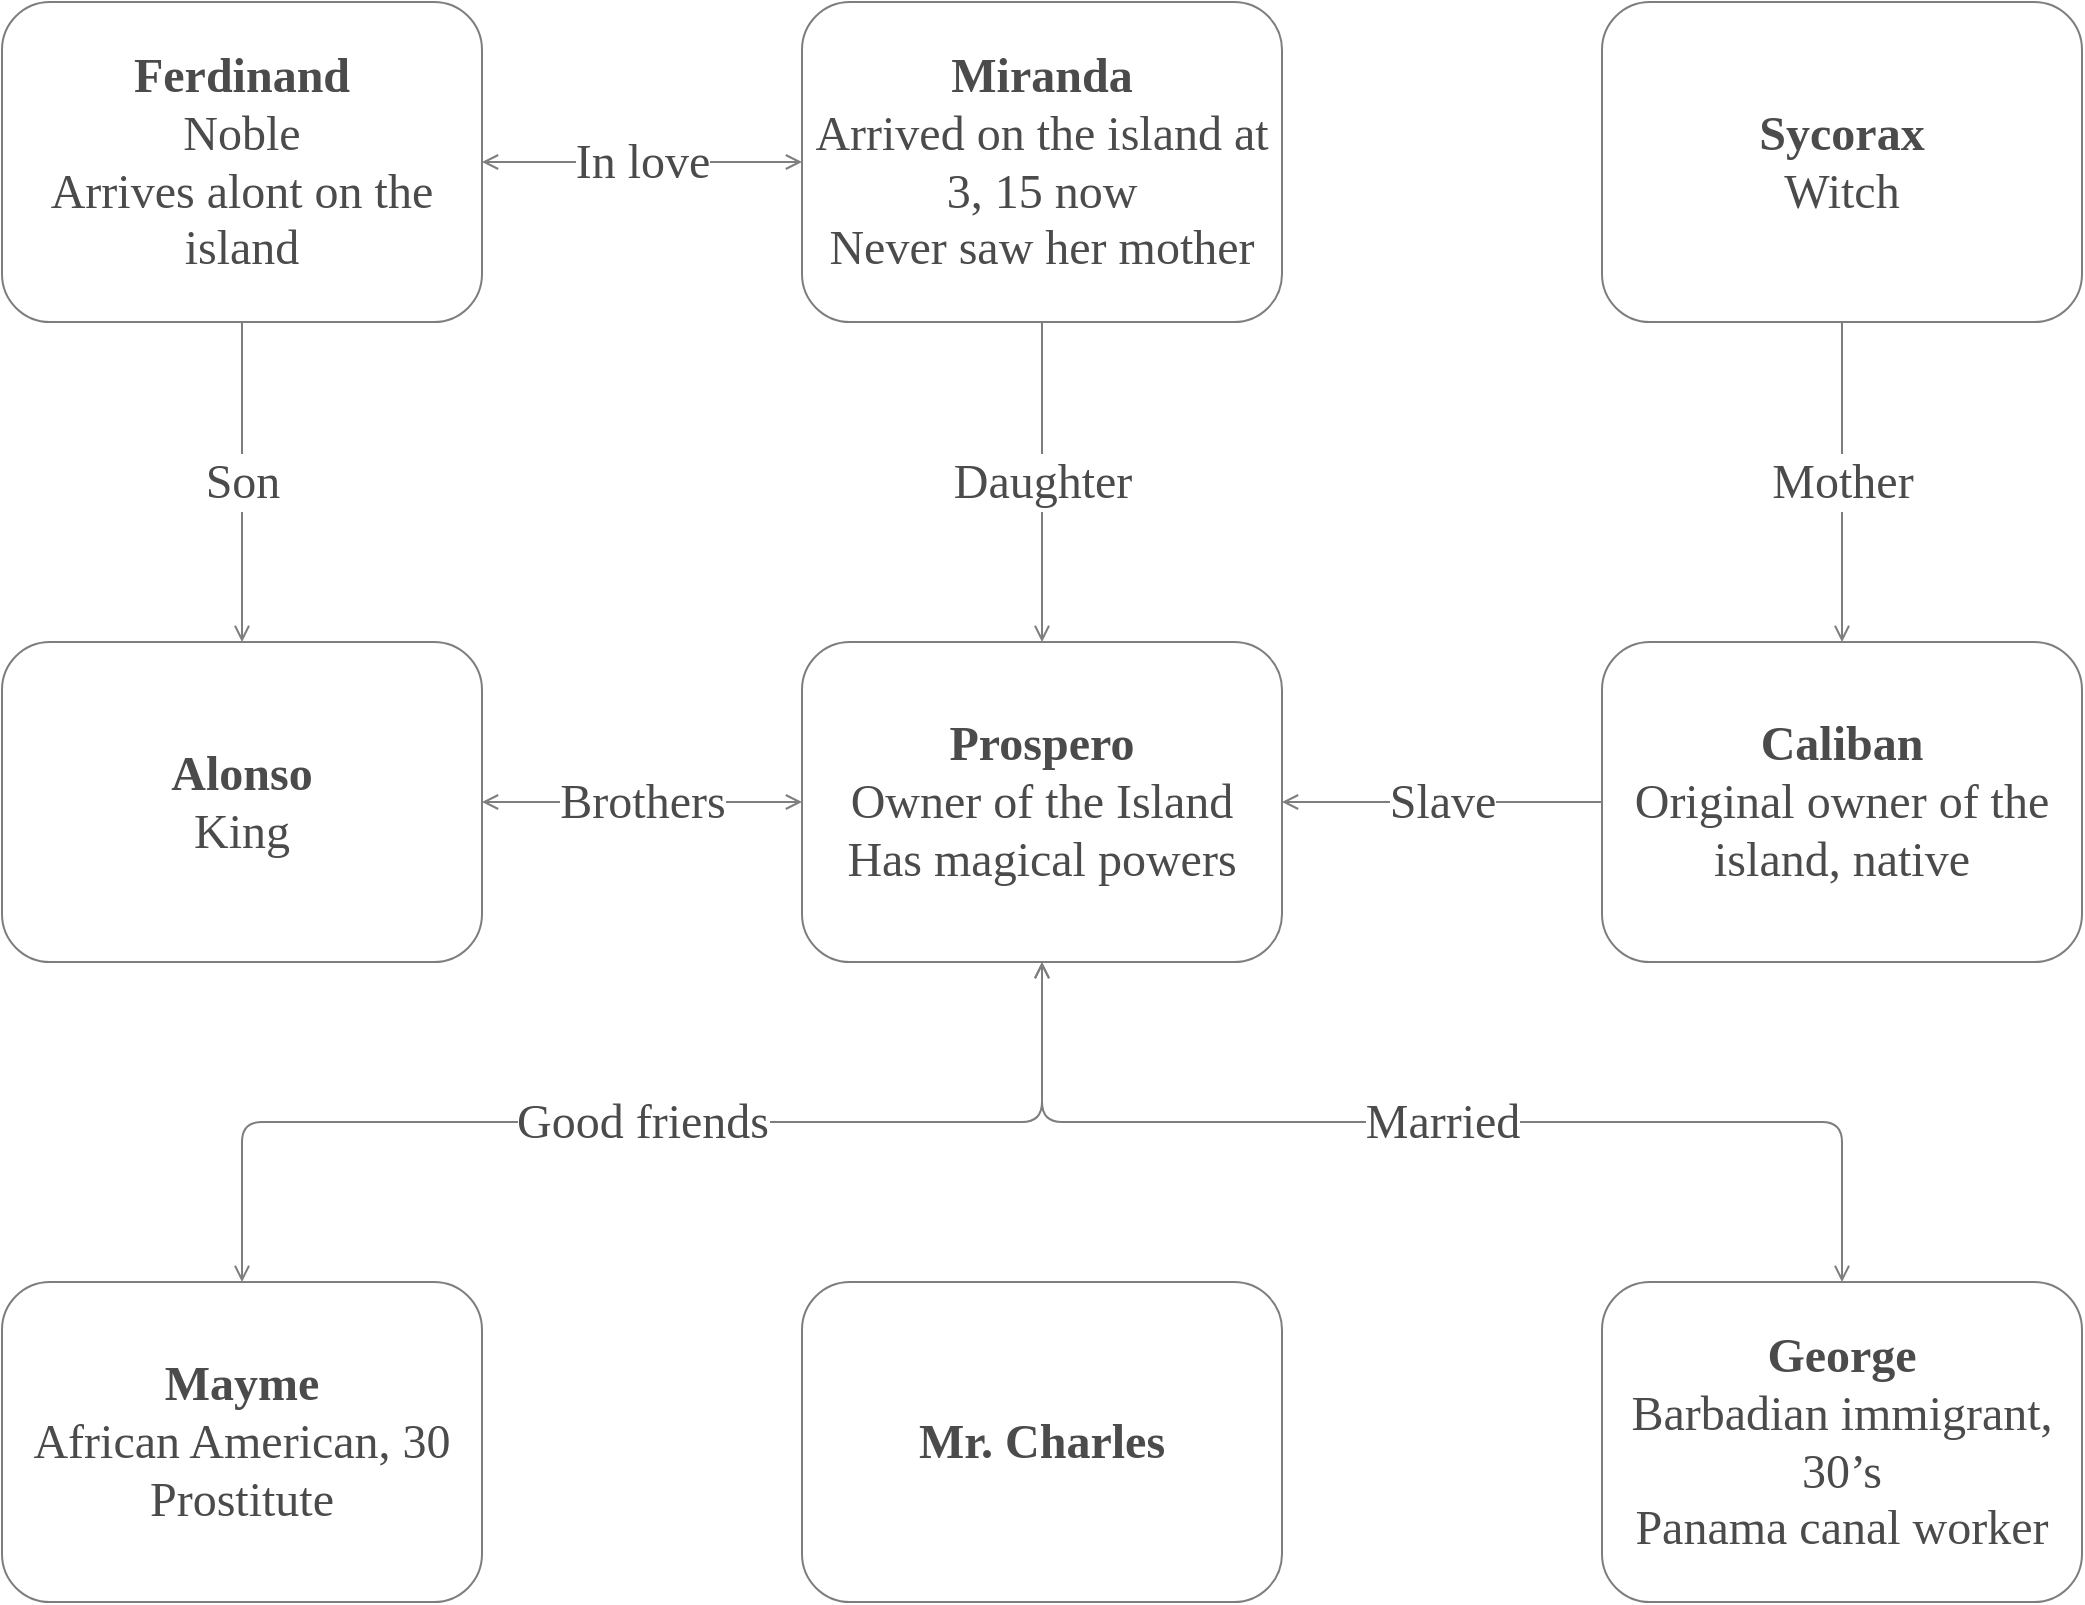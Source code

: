 <mxfile version="15.4.0" type="device"><diagram id="asrPZMm98rYkqawTgu1p" name="Page-1"><mxGraphModel dx="1422" dy="862" grid="1" gridSize="10" guides="1" tooltips="1" connect="1" arrows="1" fold="1" page="1" pageScale="1" pageWidth="1080" pageHeight="840" background="none" math="0" shadow="0"><root><mxCell id="0"/><mxCell id="1" parent="0"/><mxCell id="ZRe5EipwopZjVvHXA0qT-22" value="Married" style="endArrow=open;startArrow=open;html=1;shadow=0;strokeColor=#7E7E7E;strokeWidth=1;fontFamily=CMU Sans Serif;fontSource=https%3A%2F%2Ffontlibrary.org%2Fassets%2Ffonts%2Fcmu-sans-serif%2F0da0d92e6bacf5e091c1ae85c4da581d%2F1b24573c1e6cf956df63c20903efe11d%2FCMUSansSerifMedium.ttf;fontSize=24;fontColor=#4b4b4b;entryX=0.5;entryY=1;entryDx=0;entryDy=0;exitX=0.5;exitY=0;exitDx=0;exitDy=0;startFill=0;endFill=0;edgeStyle=orthogonalEdgeStyle;spacingLeft=0;spacingBottom=0;spacingRight=0;verticalAlign=middle;" parent="1" source="ZRe5EipwopZjVvHXA0qT-9" target="ZRe5EipwopZjVvHXA0qT-1" edge="1"><mxGeometry width="50" height="50" relative="1" as="geometry"><mxPoint x="270" y="230" as="sourcePoint"/><mxPoint x="320" y="180" as="targetPoint"/></mxGeometry></mxCell><mxCell id="ZRe5EipwopZjVvHXA0qT-12" value="&lt;b style=&quot;font-size: 24px;&quot;&gt;Mayme&lt;/b&gt;&lt;br style=&quot;font-size: 24px;&quot;&gt;African American, 30&lt;br style=&quot;font-size: 24px;&quot;&gt;Prostitute" style="whiteSpace=wrap;html=1;fontFamily=CMU Sans Serif;fontSource=https%3A%2F%2Ffontlibrary.org%2Fassets%2Ffonts%2Fcmu-sans-serif%2F0da0d92e6bacf5e091c1ae85c4da581d%2F1b24573c1e6cf956df63c20903efe11d%2FCMUSansSerifMedium.ttf;fontColor=#4b4b4b;strokeColor=#7e7e7e;rounded=1;verticalAlign=middle;fontSize=24;" parent="1" vertex="1"><mxGeometry x="20" y="660" width="240" height="160" as="geometry"/></mxCell><mxCell id="ZRe5EipwopZjVvHXA0qT-31" value="&lt;font data-font-src=&quot;https://fontlibrary.org/assets/fonts/cmu-sans-serif/0da0d92e6bacf5e091c1ae85c4da581d/1b24573c1e6cf956df63c20903efe11d/CMUSansSerifMedium.ttf&quot; style=&quot;font-size: 24px;&quot;&gt;&lt;b style=&quot;font-size: 24px;&quot;&gt;Mr. Charles&lt;/b&gt;&lt;br style=&quot;font-size: 24px;&quot;&gt;&lt;/font&gt;" style="whiteSpace=wrap;html=1;fontFamily=CMU Sans Serif;fontSource=https%3A%2F%2Ffontlibrary.org%2Fassets%2Ffonts%2Fcmu-sans-serif%2F0da0d92e6bacf5e091c1ae85c4da581d%2F1b24573c1e6cf956df63c20903efe11d%2FCMUSansSerifMedium.ttf;strokeColor=#7e7e7e;fontColor=#4b4b4b;fontSize=24;rounded=1;verticalAlign=middle;" parent="1" vertex="1"><mxGeometry x="420" y="660" width="240" height="160" as="geometry"/></mxCell><mxCell id="ZRe5EipwopZjVvHXA0qT-17" value="&lt;font style=&quot;font-size: 24px;&quot;&gt;Good friends&lt;/font&gt;" style="edgeStyle=orthogonalEdgeStyle;orthogonalLoop=1;jettySize=auto;html=1;shadow=0;startArrow=open;startFill=0;endArrow=open;endFill=0;fontFamily=CMU Sans Serif;fontSource=https%3A%2F%2Ffontlibrary.org%2Fassets%2Ffonts%2Fcmu-sans-serif%2F0da0d92e6bacf5e091c1ae85c4da581d%2F1b24573c1e6cf956df63c20903efe11d%2FCMUSansSerifMedium.ttf;fontColor=#4b4b4b;fontSize=24;strokeColor=#7E7E7E;entryX=0.5;entryY=1;entryDx=0;entryDy=0;exitX=0.5;exitY=0;exitDx=0;exitDy=0;verticalAlign=middle;" parent="1" source="ZRe5EipwopZjVvHXA0qT-12" target="ZRe5EipwopZjVvHXA0qT-1" edge="1"><mxGeometry relative="1" as="geometry"><mxPoint x="150" y="380" as="sourcePoint"/><mxPoint x="260" y="280" as="targetPoint"/></mxGeometry></mxCell><mxCell id="ZRe5EipwopZjVvHXA0qT-9" value="&lt;b style=&quot;font-size: 24px;&quot;&gt;George&lt;/b&gt;&lt;br style=&quot;font-size: 24px;&quot;&gt;Barbadian immigrant, 30’s&lt;br style=&quot;font-size: 24px;&quot;&gt;Panama canal worker" style="whiteSpace=wrap;html=1;fontFamily=CMU Sans Serif;fontSource=https%3A%2F%2Ffontlibrary.org%2Fassets%2Ffonts%2Fcmu-sans-serif%2F0da0d92e6bacf5e091c1ae85c4da581d%2F1b24573c1e6cf956df63c20903efe11d%2FCMUSansSerifMedium.ttf;fontColor=#4b4b4b;strokeColor=#7e7e7e;rounded=1;verticalAlign=middle;fontSize=24;" parent="1" vertex="1"><mxGeometry x="820" y="660" width="240" height="160" as="geometry"/></mxCell><mxCell id="ZRe5EipwopZjVvHXA0qT-1" value="&lt;font data-font-src=&quot;https://fontlibrary.org/assets/fonts/cmu-sans-serif/0da0d92e6bacf5e091c1ae85c4da581d/1b24573c1e6cf956df63c20903efe11d/CMUSansSerifMedium.ttf&quot; style=&quot;font-size: 24px&quot;&gt;&lt;b style=&quot;font-size: 24px&quot;&gt;Prospero&lt;/b&gt;&lt;br style=&quot;font-size: 24px&quot;&gt;Owner of the Island&lt;br&gt;Has magical powers&lt;br style=&quot;font-size: 24px&quot;&gt;&lt;/font&gt;" style="whiteSpace=wrap;html=1;fontFamily=CMU Sans Serif;fontSource=https%3A%2F%2Ffontlibrary.org%2Fassets%2Ffonts%2Fcmu-sans-serif%2F0da0d92e6bacf5e091c1ae85c4da581d%2F1b24573c1e6cf956df63c20903efe11d%2FCMUSansSerifMedium.ttf;strokeColor=#7e7e7e;fontColor=#4b4b4b;fontSize=24;rounded=1;verticalAlign=middle;" parent="1" vertex="1"><mxGeometry x="420" y="340" width="240" height="160" as="geometry"/></mxCell><mxCell id="ZRe5EipwopZjVvHXA0qT-7" value="&lt;b style=&quot;font-size: 24px&quot;&gt;Miranda&lt;/b&gt;&lt;br&gt;Arrived on the island at 3, 15 now&lt;br&gt;Never saw her mother" style="whiteSpace=wrap;html=1;fontFamily=CMU Sans Serif;fontSource=https%3A%2F%2Ffontlibrary.org%2Fassets%2Ffonts%2Fcmu-sans-serif%2F0da0d92e6bacf5e091c1ae85c4da581d%2F1b24573c1e6cf956df63c20903efe11d%2FCMUSansSerifMedium.ttf;fontColor=#4b4b4b;strokeColor=#7e7e7e;rounded=1;verticalAlign=middle;fontSize=24;" parent="1" vertex="1"><mxGeometry x="420" y="20" width="240" height="160" as="geometry"/></mxCell><mxCell id="ZRe5EipwopZjVvHXA0qT-8" value="&lt;span style=&quot;color: rgb(75 , 75 , 75) ; font-family: &amp;#34;cmu sans serif&amp;#34; ; font-size: 24px ; font-style: normal ; font-weight: 400 ; letter-spacing: normal ; text-align: center ; text-indent: 0px ; text-transform: none ; word-spacing: 0px ; background-color: rgb(255 , 255 , 255) ; display: inline ; float: none&quot;&gt;Daughter&lt;/span&gt;" style="edgeStyle=orthogonalEdgeStyle;orthogonalLoop=1;jettySize=auto;html=1;shadow=0;startArrow=open;startFill=0;endArrow=none;endFill=0;fontFamily=CMU Sans Serif;fontSource=https%3A%2F%2Ffontlibrary.org%2Fassets%2Ffonts%2Fcmu-sans-serif%2F0da0d92e6bacf5e091c1ae85c4da581d%2F1b24573c1e6cf956df63c20903efe11d%2FCMUSansSerifMedium.ttf;fontColor=#4b4b4b;fontSize=24;strokeColor=#7E7E7E;verticalAlign=middle;" parent="1" source="ZRe5EipwopZjVvHXA0qT-1" target="ZRe5EipwopZjVvHXA0qT-7" edge="1"><mxGeometry x="20" y="20" as="geometry"/></mxCell><mxCell id="ZRe5EipwopZjVvHXA0qT-23" value="&lt;b style=&quot;font-size: 24px&quot;&gt;Caliban&lt;/b&gt;&lt;br style=&quot;font-size: 24px&quot;&gt;Original owner of the island, native" style="whiteSpace=wrap;html=1;fontFamily=CMU Sans Serif;fontSource=https%3A%2F%2Ffontlibrary.org%2Fassets%2Ffonts%2Fcmu-sans-serif%2F0da0d92e6bacf5e091c1ae85c4da581d%2F1b24573c1e6cf956df63c20903efe11d%2FCMUSansSerifMedium.ttf;fontColor=#4b4b4b;strokeColor=#7e7e7e;rounded=1;verticalAlign=middle;fontSize=24;" parent="1" vertex="1"><mxGeometry x="820" y="340" width="240" height="160" as="geometry"/></mxCell><mxCell id="ZRe5EipwopZjVvHXA0qT-24" value="Slave" style="edgeStyle=orthogonalEdgeStyle;jumpSize=1;orthogonalLoop=1;jettySize=auto;html=1;shadow=0;startArrow=open;startFill=0;endArrow=none;endFill=0;strokeColor=#7E7E7E;strokeWidth=1;fontFamily=CMU Sans Serif;fontSource=https%3A%2F%2Ffontlibrary.org%2Fassets%2Ffonts%2Fcmu-sans-serif%2F0da0d92e6bacf5e091c1ae85c4da581d%2F1b24573c1e6cf956df63c20903efe11d%2FCMUSansSerifMedium.ttf;fontSize=24;fontColor=#4b4b4b;verticalAlign=middle;" parent="1" source="ZRe5EipwopZjVvHXA0qT-1" target="ZRe5EipwopZjVvHXA0qT-23" edge="1"><mxGeometry x="20" y="60" as="geometry"/></mxCell><mxCell id="ZRe5EipwopZjVvHXA0qT-25" value="&lt;b&gt;Sycorax&lt;/b&gt;&lt;br style=&quot;font-size: 24px&quot;&gt;Witch" style="whiteSpace=wrap;html=1;fontFamily=CMU Sans Serif;fontSource=https%3A%2F%2Ffontlibrary.org%2Fassets%2Ffonts%2Fcmu-sans-serif%2F0da0d92e6bacf5e091c1ae85c4da581d%2F1b24573c1e6cf956df63c20903efe11d%2FCMUSansSerifMedium.ttf;fontColor=#4b4b4b;strokeColor=#7e7e7e;rounded=1;verticalAlign=middle;fontSize=24;" parent="1" vertex="1"><mxGeometry x="820" y="20" width="240" height="160" as="geometry"/></mxCell><mxCell id="ZRe5EipwopZjVvHXA0qT-26" value="Mother" style="edgeStyle=orthogonalEdgeStyle;jumpSize=1;orthogonalLoop=1;jettySize=auto;html=1;shadow=0;startArrow=open;startFill=0;endArrow=none;endFill=0;strokeColor=#7E7E7E;strokeWidth=1;fontFamily=CMU Sans Serif;fontSource=https%3A%2F%2Ffontlibrary.org%2Fassets%2Ffonts%2Fcmu-sans-serif%2F0da0d92e6bacf5e091c1ae85c4da581d%2F1b24573c1e6cf956df63c20903efe11d%2FCMUSansSerifMedium.ttf;fontSize=24;fontColor=#4b4b4b;verticalAlign=middle;entryX=0.5;entryY=1;entryDx=0;entryDy=0;exitX=0.5;exitY=0;exitDx=0;exitDy=0;" parent="1" source="ZRe5EipwopZjVvHXA0qT-23" target="ZRe5EipwopZjVvHXA0qT-25" edge="1"><mxGeometry x="20" y="20" as="geometry"/></mxCell><mxCell id="ZRe5EipwopZjVvHXA0qT-27" value="&lt;b style=&quot;font-size: 24px&quot;&gt;Alonso&lt;/b&gt;&lt;br style=&quot;font-size: 24px&quot;&gt;King" style="whiteSpace=wrap;html=1;fontFamily=CMU Sans Serif;fontSource=https%3A%2F%2Ffontlibrary.org%2Fassets%2Ffonts%2Fcmu-sans-serif%2F0da0d92e6bacf5e091c1ae85c4da581d%2F1b24573c1e6cf956df63c20903efe11d%2FCMUSansSerifMedium.ttf;fontColor=#4b4b4b;strokeColor=#7e7e7e;rounded=1;verticalAlign=middle;fontSize=24;" parent="1" vertex="1"><mxGeometry x="20" y="340" width="240" height="160" as="geometry"/></mxCell><mxCell id="ZRe5EipwopZjVvHXA0qT-28" value="Brothers" style="edgeStyle=orthogonalEdgeStyle;jumpSize=1;orthogonalLoop=1;jettySize=auto;html=1;shadow=0;startArrow=open;startFill=0;endArrow=open;endFill=0;strokeColor=#7E7E7E;strokeWidth=1;fontFamily=CMU Sans Serif;fontSource=https%3A%2F%2Ffontlibrary.org%2Fassets%2Ffonts%2Fcmu-sans-serif%2F0da0d92e6bacf5e091c1ae85c4da581d%2F1b24573c1e6cf956df63c20903efe11d%2FCMUSansSerifMedium.ttf;fontSize=24;fontColor=#4b4b4b;verticalAlign=middle;" parent="1" source="ZRe5EipwopZjVvHXA0qT-27" target="ZRe5EipwopZjVvHXA0qT-1" edge="1"><mxGeometry x="20" y="60" as="geometry"/></mxCell><mxCell id="ZRe5EipwopZjVvHXA0qT-29" value="&lt;span style=&quot;font-size: 24px&quot;&gt;&lt;b&gt;Ferdinand&lt;/b&gt;&lt;br&gt;Noble&lt;br&gt;Arrives alont on the island&lt;br&gt;&lt;/span&gt;" style="whiteSpace=wrap;html=1;fontFamily=CMU Sans Serif;fontSource=https%3A%2F%2Ffontlibrary.org%2Fassets%2Ffonts%2Fcmu-sans-serif%2F0da0d92e6bacf5e091c1ae85c4da581d%2F1b24573c1e6cf956df63c20903efe11d%2FCMUSansSerifMedium.ttf;fontColor=#4b4b4b;strokeColor=#7e7e7e;rounded=1;verticalAlign=middle;fontSize=24;" parent="1" vertex="1"><mxGeometry x="20" y="20" width="240" height="160" as="geometry"/></mxCell><mxCell id="ZRe5EipwopZjVvHXA0qT-30" value="Son" style="edgeStyle=orthogonalEdgeStyle;jumpSize=1;orthogonalLoop=1;jettySize=auto;html=1;shadow=0;startArrow=open;startFill=0;endArrow=none;endFill=0;strokeColor=#7E7E7E;strokeWidth=1;fontFamily=CMU Sans Serif;fontSource=https%3A%2F%2Ffontlibrary.org%2Fassets%2Ffonts%2Fcmu-sans-serif%2F0da0d92e6bacf5e091c1ae85c4da581d%2F1b24573c1e6cf956df63c20903efe11d%2FCMUSansSerifMedium.ttf;fontSize=24;fontColor=#4b4b4b;verticalAlign=middle;" parent="1" source="ZRe5EipwopZjVvHXA0qT-27" target="ZRe5EipwopZjVvHXA0qT-29" edge="1"><mxGeometry x="20" y="20" as="geometry"/></mxCell><mxCell id="lvu-gqE3-65HDV3zig5D-1" value="In love" style="edgeStyle=orthogonalEdgeStyle;jumpSize=1;orthogonalLoop=1;jettySize=auto;html=1;shadow=0;startArrow=open;startFill=0;endArrow=open;endFill=0;strokeColor=#7E7E7E;strokeWidth=1;fontFamily=CMU Sans Serif;fontSource=https%3A%2F%2Ffontlibrary.org%2Fassets%2Ffonts%2Fcmu-sans-serif%2F0da0d92e6bacf5e091c1ae85c4da581d%2F1b24573c1e6cf956df63c20903efe11d%2FCMUSansSerifMedium.ttf;fontSize=24;fontColor=#4b4b4b;verticalAlign=middle;entryX=0;entryY=0.5;entryDx=0;entryDy=0;exitX=1;exitY=0.5;exitDx=0;exitDy=0;" edge="1" parent="1" source="ZRe5EipwopZjVvHXA0qT-29" target="ZRe5EipwopZjVvHXA0qT-7"><mxGeometry x="-540" y="-60" as="geometry"><mxPoint x="380" y="260" as="sourcePoint"/><mxPoint x="380" y="100" as="targetPoint"/></mxGeometry></mxCell></root></mxGraphModel></diagram></mxfile>